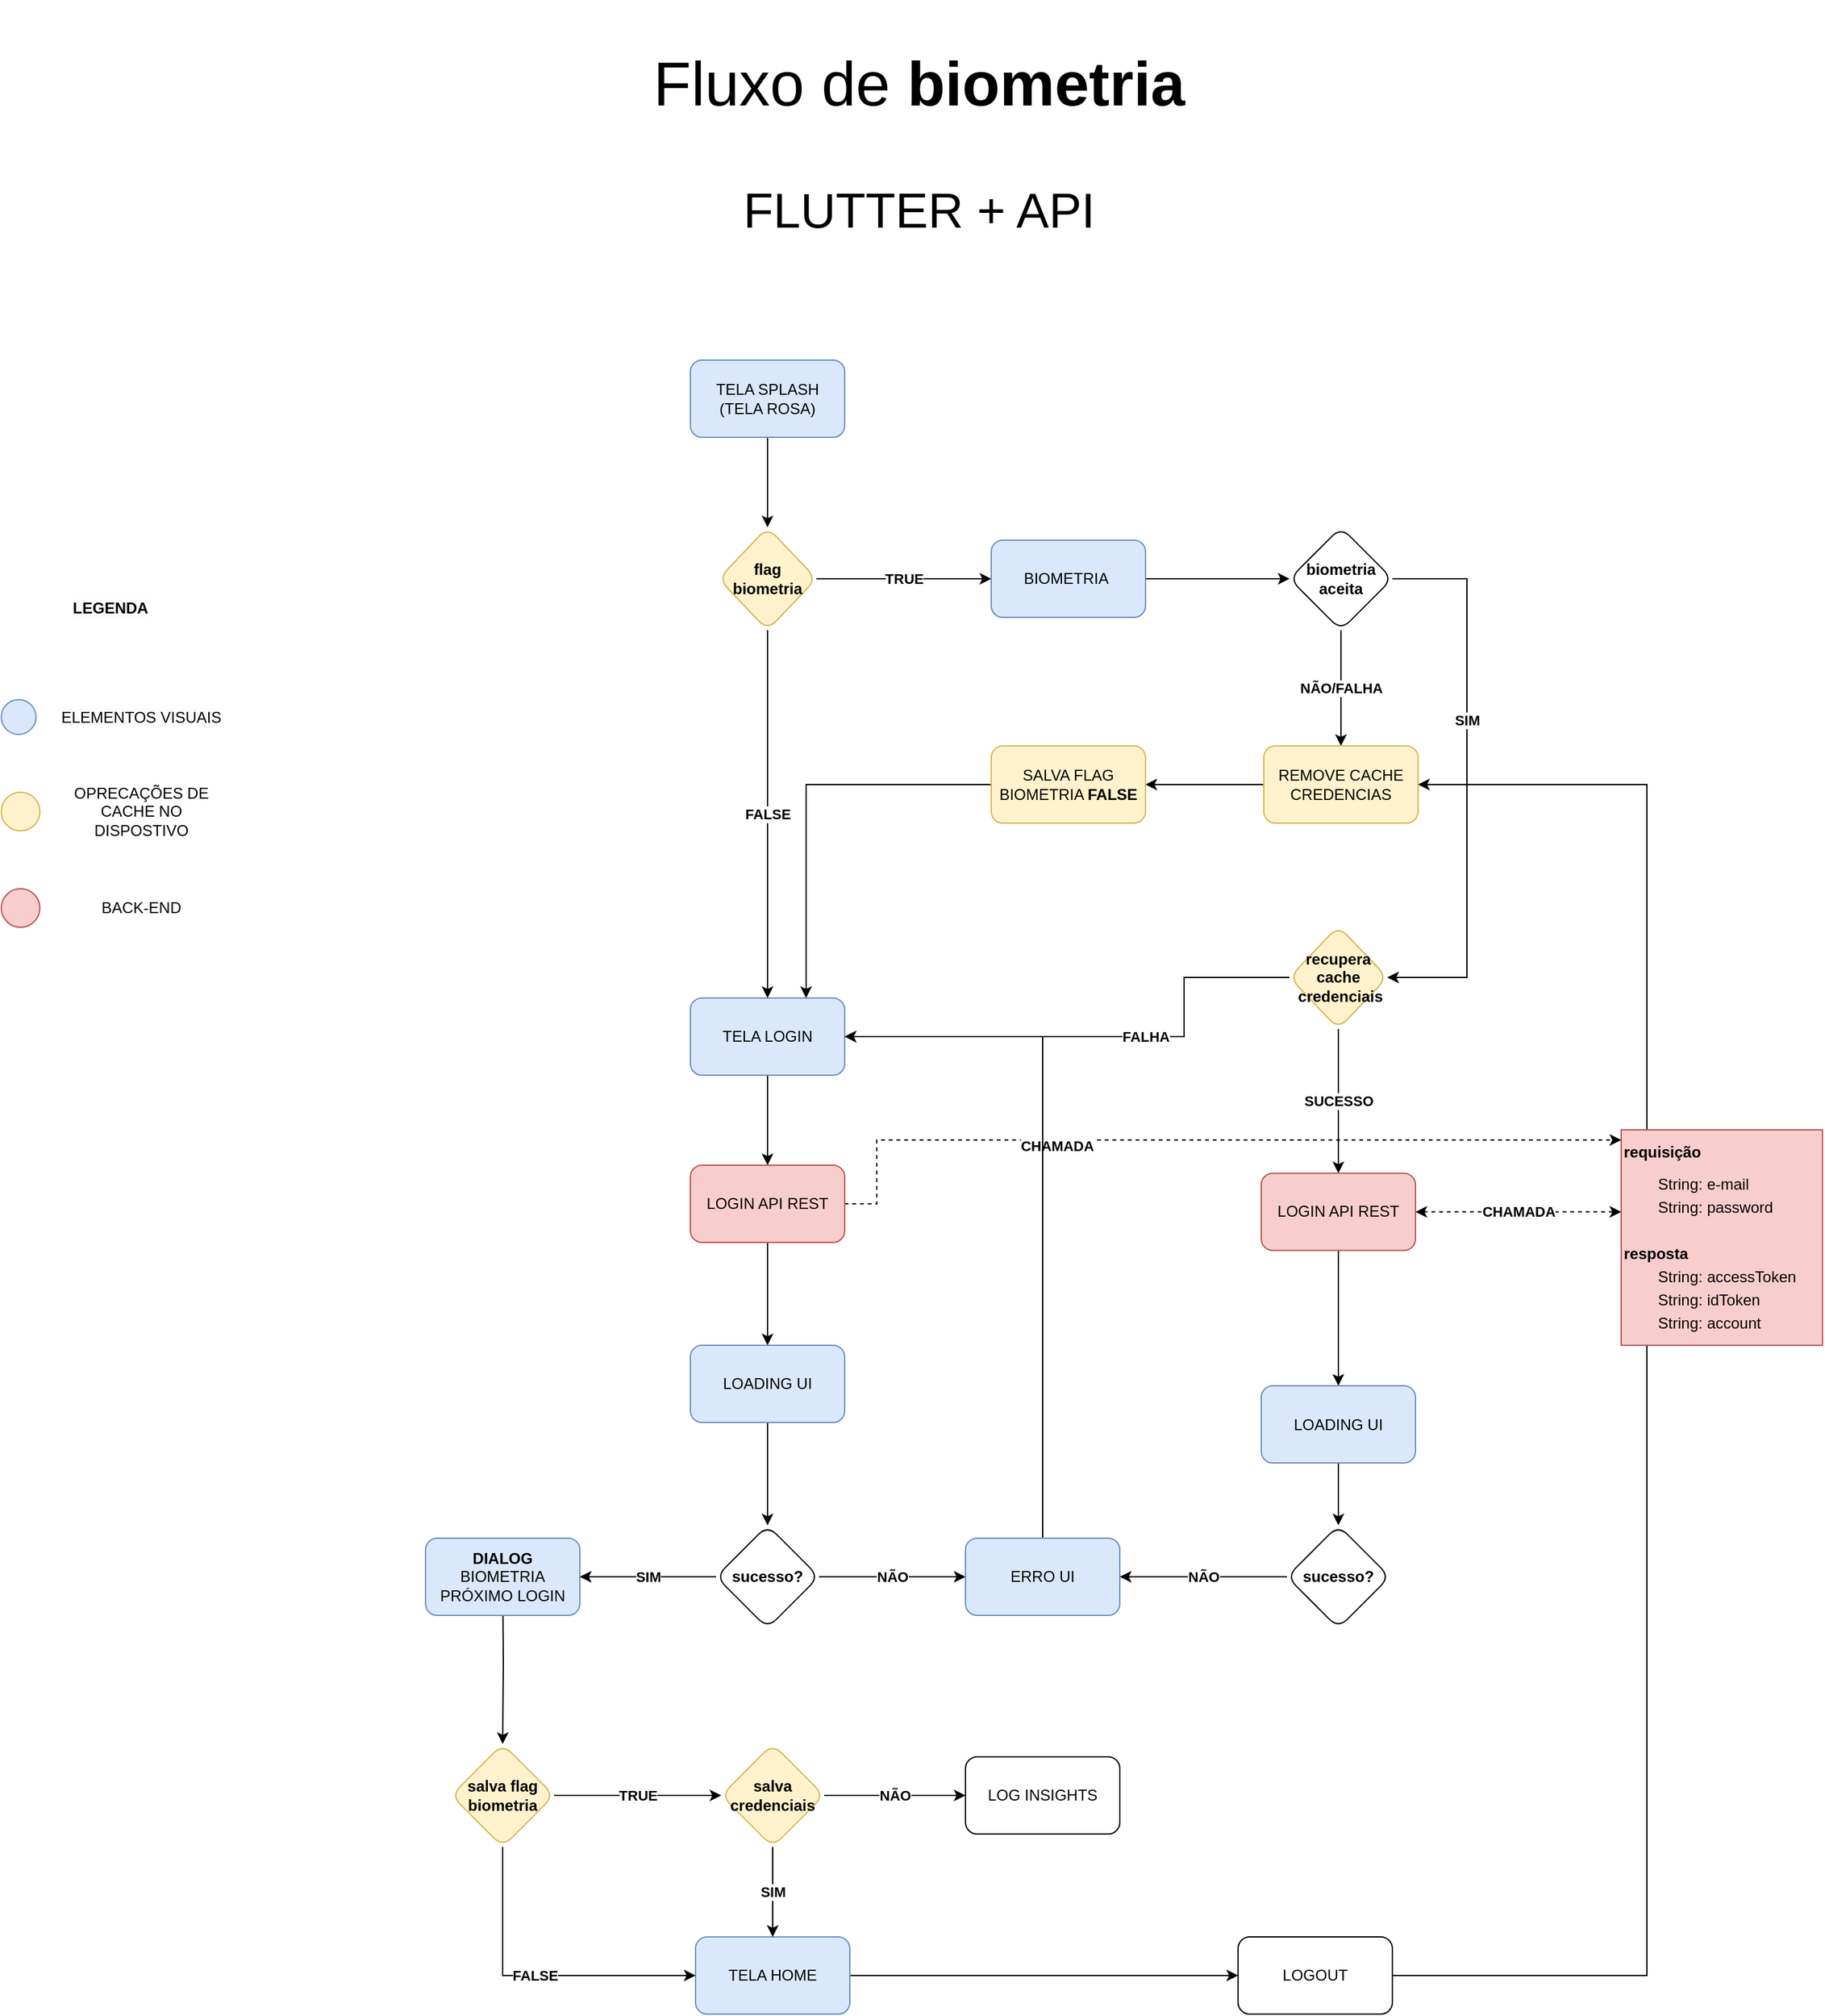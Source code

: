 <mxfile version="24.2.2" type="github">
  <diagram name="Page-1" id="6E-tuXSWwEvXY_AY0PLX">
    <mxGraphModel dx="3033" dy="3404" grid="1" gridSize="10" guides="1" tooltips="1" connect="1" arrows="1" fold="1" page="1" pageScale="1" pageWidth="827" pageHeight="1169" math="0" shadow="0">
      <root>
        <mxCell id="0" />
        <mxCell id="1" parent="0" />
        <mxCell id="qPOd8B_Op5KwaBinqcUg-231" style="edgeStyle=orthogonalEdgeStyle;rounded=0;orthogonalLoop=1;jettySize=auto;html=1;entryX=1;entryY=0.5;entryDx=0;entryDy=0;" parent="1" source="qPOd8B_Op5KwaBinqcUg-229" target="qPOd8B_Op5KwaBinqcUg-214" edge="1">
          <mxGeometry relative="1" as="geometry">
            <Array as="points">
              <mxPoint x="560" y="-391" />
              <mxPoint x="560" y="-1317" />
            </Array>
          </mxGeometry>
        </mxCell>
        <mxCell id="qPOd8B_Op5KwaBinqcUg-134" value="" style="group" parent="1" vertex="1" connectable="0">
          <mxGeometry x="-720" y="-1477" width="174" height="278.5" as="geometry" />
        </mxCell>
        <mxCell id="qPOd8B_Op5KwaBinqcUg-3" value="" style="ellipse;whiteSpace=wrap;html=1;aspect=fixed;fillColor=#dae8fc;strokeColor=#6c8ebf;container=0;" parent="qPOd8B_Op5KwaBinqcUg-134" vertex="1">
          <mxGeometry y="94" width="27" height="27" as="geometry" />
        </mxCell>
        <mxCell id="qPOd8B_Op5KwaBinqcUg-22" value="" style="ellipse;whiteSpace=wrap;html=1;aspect=fixed;fillColor=#fff2cc;strokeColor=#d6b656;container=0;" parent="qPOd8B_Op5KwaBinqcUg-134" vertex="1">
          <mxGeometry y="166" width="30" height="30" as="geometry" />
        </mxCell>
        <mxCell id="qPOd8B_Op5KwaBinqcUg-24" value="OPRECAÇÕES DE CACHE NO DISPOSTIVO" style="text;html=1;align=center;verticalAlign=middle;whiteSpace=wrap;rounded=0;container=0;" parent="qPOd8B_Op5KwaBinqcUg-134" vertex="1">
          <mxGeometry x="44" y="158.5" width="130" height="45" as="geometry" />
        </mxCell>
        <mxCell id="qPOd8B_Op5KwaBinqcUg-25" value="&lt;span style=&quot;caret-color: rgb(0, 0, 0); color: rgb(0, 0, 0); font-family: Helvetica; font-size: 12px; font-style: normal; font-variant-caps: normal; font-weight: 400; letter-spacing: normal; orphans: auto; text-align: center; text-indent: 0px; text-transform: none; white-space: normal; widows: auto; word-spacing: 0px; -webkit-text-stroke-width: 0px; background-color: rgb(251, 251, 251); text-decoration: none; display: inline !important; float: none;&quot;&gt;ELEMENTOS VISUAIS&lt;/span&gt;" style="text;html=1;align=center;verticalAlign=middle;whiteSpace=wrap;rounded=0;container=0;" parent="qPOd8B_Op5KwaBinqcUg-134" vertex="1">
          <mxGeometry x="44" y="85" width="130" height="45" as="geometry" />
        </mxCell>
        <mxCell id="qPOd8B_Op5KwaBinqcUg-69" value="" style="ellipse;whiteSpace=wrap;html=1;aspect=fixed;fillColor=#f8cecc;strokeColor=#b85450;container=0;" parent="qPOd8B_Op5KwaBinqcUg-134" vertex="1">
          <mxGeometry y="241" width="30" height="30" as="geometry" />
        </mxCell>
        <mxCell id="qPOd8B_Op5KwaBinqcUg-70" value="BACK-END" style="text;html=1;align=center;verticalAlign=middle;whiteSpace=wrap;rounded=0;container=0;" parent="qPOd8B_Op5KwaBinqcUg-134" vertex="1">
          <mxGeometry x="44" y="233.5" width="130" height="45" as="geometry" />
        </mxCell>
        <mxCell id="qPOd8B_Op5KwaBinqcUg-133" value="&lt;span style=&quot;caret-color: rgb(0, 0, 0); color: rgb(0, 0, 0); font-family: Helvetica; font-size: 12px; font-style: normal; font-variant-caps: normal; letter-spacing: normal; text-align: center; text-indent: 0px; text-transform: none; white-space: normal; word-spacing: 0px; -webkit-text-stroke-width: 0px; background-color: rgb(251, 251, 251); text-decoration: none; float: none; display: inline !important;&quot;&gt;&lt;b&gt;LEGENDA&lt;/b&gt;&lt;/span&gt;" style="text;html=1;align=center;verticalAlign=middle;whiteSpace=wrap;rounded=0;container=0;" parent="qPOd8B_Op5KwaBinqcUg-134" vertex="1">
          <mxGeometry x="20" width="130" height="45" as="geometry" />
        </mxCell>
        <mxCell id="qPOd8B_Op5KwaBinqcUg-74" value="&lt;h1 style=&quot;margin-top: 0px; line-height: 50%;&quot;&gt;&lt;font style=&quot;font-size: 12px;&quot;&gt;requisição&lt;br&gt;&lt;/font&gt;&lt;/h1&gt;&lt;p style=&quot;line-height: 50%;&quot;&gt;&lt;font style=&quot;font-size: 12px;&quot;&gt;&lt;span style=&quot;white-space: pre;&quot;&gt;&#x9;String: e-mail&lt;/span&gt;&lt;br&gt;&lt;/font&gt;&lt;/p&gt;&lt;p style=&quot;line-height: 50%;&quot;&gt;&lt;span style=&quot;white-space: pre;&quot;&gt;&lt;font style=&quot;font-size: 12px;&quot;&gt;&lt;span style=&quot;white-space: pre;&quot;&gt;&lt;font style=&quot;font-size: 12px;&quot;&gt;&#x9;String: password&lt;/font&gt;&lt;/span&gt;&lt;br&gt;&lt;/font&gt;&lt;/span&gt;&lt;/p&gt;&lt;p style=&quot;line-height: 50%;&quot;&gt;&lt;span style=&quot;white-space: pre;&quot;&gt;&lt;span style=&quot;white-space: pre;&quot;&gt;&lt;font style=&quot;font-size: 12px;&quot;&gt;&lt;br&gt;&lt;/font&gt;&lt;/span&gt;&lt;/span&gt;&lt;/p&gt;&lt;p style=&quot;line-height: 50%;&quot;&gt;&lt;font style=&quot;font-size: 12px;&quot;&gt;&lt;b&gt;resposta&lt;/b&gt;&lt;/font&gt;&lt;/p&gt;&lt;p style=&quot;line-height: 50%;&quot;&gt;&lt;font style=&quot;font-size: 12px;&quot;&gt;&lt;span style=&quot;white-space: pre;&quot;&gt;&#x9;String: accessToken&lt;/span&gt;&lt;br&gt;&lt;/font&gt;&lt;/p&gt;&lt;p style=&quot;line-height: 50%;&quot;&gt;&lt;span style=&quot;white-space: pre;&quot;&gt;&lt;font style=&quot;font-size: 12px;&quot;&gt;&#x9;String: idToken&lt;/font&gt;&lt;/span&gt;&lt;/p&gt;&lt;p style=&quot;line-height: 50%;&quot;&gt;&lt;span style=&quot;white-space: pre;&quot;&gt;&lt;font style=&quot;font-size: 12px;&quot;&gt;&lt;span style=&quot;white-space: pre;&quot;&gt;&#x9;String: account&lt;/span&gt;&lt;br&gt;&lt;/font&gt;&lt;/span&gt;&lt;/p&gt;&lt;p style=&quot;line-height: 50%;&quot;&gt;&lt;span style=&quot;white-space: pre;&quot;&gt;&lt;font style=&quot;font-size: 12px;&quot;&gt;&#x9;&lt;/font&gt;&lt;/span&gt;&lt;br&gt;&lt;/p&gt;" style="text;html=1;whiteSpace=wrap;overflow=hidden;rounded=0;fillColor=#f8cecc;strokeColor=#b85450;" parent="1" vertex="1">
          <mxGeometry x="540" y="-1048.5" width="156.56" height="167.5" as="geometry" />
        </mxCell>
        <mxCell id="qPOd8B_Op5KwaBinqcUg-179" style="edgeStyle=orthogonalEdgeStyle;rounded=0;orthogonalLoop=1;jettySize=auto;html=1;dashed=1;startArrow=classic;startFill=1;entryX=0.016;entryY=0.047;entryDx=0;entryDy=0;entryPerimeter=0;" parent="1" edge="1">
          <mxGeometry relative="1" as="geometry">
            <mxPoint x="-112.5" y="-991.043" as="sourcePoint" />
            <mxPoint x="540.005" y="-1040.628" as="targetPoint" />
            <Array as="points">
              <mxPoint x="-39" y="-991" />
              <mxPoint x="-39" y="-1041" />
            </Array>
          </mxGeometry>
        </mxCell>
        <mxCell id="qPOd8B_Op5KwaBinqcUg-180" value="&lt;b&gt;CHAMADA&lt;/b&gt;" style="edgeLabel;html=1;align=center;verticalAlign=middle;resizable=0;points=[];" parent="qPOd8B_Op5KwaBinqcUg-179" vertex="1" connectable="0">
          <mxGeometry x="-0.152" y="-4" relative="1" as="geometry">
            <mxPoint x="-35" as="offset" />
          </mxGeometry>
        </mxCell>
        <mxCell id="qPOd8B_Op5KwaBinqcUg-45" value="" style="edgeStyle=orthogonalEdgeStyle;rounded=0;orthogonalLoop=1;jettySize=auto;html=1;" parent="1" source="qPOd8B_Op5KwaBinqcUg-1" target="qPOd8B_Op5KwaBinqcUg-44" edge="1">
          <mxGeometry relative="1" as="geometry" />
        </mxCell>
        <mxCell id="qPOd8B_Op5KwaBinqcUg-1" value="TELA SPLASH&lt;div&gt;(TELA ROSA)&lt;/div&gt;" style="rounded=1;whiteSpace=wrap;html=1;fillColor=#dae8fc;strokeColor=#6c8ebf;" parent="1" vertex="1">
          <mxGeometry x="-184" y="-1647" width="120" height="60" as="geometry" />
        </mxCell>
        <mxCell id="qPOd8B_Op5KwaBinqcUg-72" value="" style="edgeStyle=orthogonalEdgeStyle;rounded=0;orthogonalLoop=1;jettySize=auto;html=1;" parent="1" source="qPOd8B_Op5KwaBinqcUg-33" target="qPOd8B_Op5KwaBinqcUg-71" edge="1">
          <mxGeometry relative="1" as="geometry" />
        </mxCell>
        <mxCell id="qPOd8B_Op5KwaBinqcUg-33" value="TELA LOGIN" style="rounded=1;whiteSpace=wrap;html=1;fillColor=#dae8fc;strokeColor=#6c8ebf;" parent="1" vertex="1">
          <mxGeometry x="-184" y="-1151" width="120" height="60" as="geometry" />
        </mxCell>
        <mxCell id="qPOd8B_Op5KwaBinqcUg-49" value="&lt;b&gt;FALSE&lt;/b&gt;" style="edgeStyle=orthogonalEdgeStyle;rounded=0;orthogonalLoop=1;jettySize=auto;html=1;entryX=0.5;entryY=0;entryDx=0;entryDy=0;" parent="1" source="qPOd8B_Op5KwaBinqcUg-44" target="qPOd8B_Op5KwaBinqcUg-33" edge="1">
          <mxGeometry relative="1" as="geometry" />
        </mxCell>
        <mxCell id="qPOd8B_Op5KwaBinqcUg-209" value="&lt;b&gt;TRUE&lt;/b&gt;" style="edgeStyle=orthogonalEdgeStyle;rounded=0;orthogonalLoop=1;jettySize=auto;html=1;entryX=0;entryY=0.5;entryDx=0;entryDy=0;" parent="1" source="qPOd8B_Op5KwaBinqcUg-44" target="qPOd8B_Op5KwaBinqcUg-210" edge="1">
          <mxGeometry relative="1" as="geometry">
            <mxPoint x="100" y="-1287.0" as="targetPoint" />
          </mxGeometry>
        </mxCell>
        <mxCell id="qPOd8B_Op5KwaBinqcUg-44" value="&lt;div&gt;&lt;b&gt;flag&lt;/b&gt;&lt;/div&gt;&lt;b&gt;biometria&lt;/b&gt;" style="rhombus;whiteSpace=wrap;html=1;fillColor=#fff2cc;strokeColor=#d6b656;rounded=1;" parent="1" vertex="1">
          <mxGeometry x="-162" y="-1517" width="76" height="80" as="geometry" />
        </mxCell>
        <mxCell id="qPOd8B_Op5KwaBinqcUg-230" value="" style="edgeStyle=orthogonalEdgeStyle;rounded=0;orthogonalLoop=1;jettySize=auto;html=1;" parent="1" source="qPOd8B_Op5KwaBinqcUg-54" target="qPOd8B_Op5KwaBinqcUg-229" edge="1">
          <mxGeometry relative="1" as="geometry" />
        </mxCell>
        <mxCell id="qPOd8B_Op5KwaBinqcUg-54" value="TELA HOME" style="rounded=1;whiteSpace=wrap;html=1;fillColor=#dae8fc;strokeColor=#6c8ebf;" parent="1" vertex="1">
          <mxGeometry x="-180" y="-421" width="120" height="60" as="geometry" />
        </mxCell>
        <mxCell id="qPOd8B_Op5KwaBinqcUg-182" value="SUCESSO" style="edgeStyle=orthogonalEdgeStyle;rounded=0;orthogonalLoop=1;jettySize=auto;html=1;fontStyle=1" parent="1" source="qPOd8B_Op5KwaBinqcUg-55" target="qPOd8B_Op5KwaBinqcUg-181" edge="1">
          <mxGeometry relative="1" as="geometry" />
        </mxCell>
        <mxCell id="qPOd8B_Op5KwaBinqcUg-196" value="&lt;b&gt;FALHA&lt;/b&gt;" style="edgeStyle=orthogonalEdgeStyle;rounded=0;orthogonalLoop=1;jettySize=auto;html=1;" parent="1" source="qPOd8B_Op5KwaBinqcUg-55" target="qPOd8B_Op5KwaBinqcUg-33" edge="1">
          <mxGeometry x="-0.194" relative="1" as="geometry">
            <mxPoint x="374" y="-1287.0" as="targetPoint" />
            <Array as="points">
              <mxPoint x="200" y="-1167" />
              <mxPoint x="200" y="-1121" />
            </Array>
            <mxPoint as="offset" />
          </mxGeometry>
        </mxCell>
        <mxCell id="qPOd8B_Op5KwaBinqcUg-55" value="&lt;b&gt;recupera cache&lt;/b&gt;&lt;div&gt;&lt;b&gt;&amp;nbsp;credenciais&lt;/b&gt;&lt;/div&gt;" style="rhombus;whiteSpace=wrap;html=1;fillColor=#fff2cc;strokeColor=#d6b656;rounded=1;" parent="1" vertex="1">
          <mxGeometry x="282" y="-1207" width="76" height="80" as="geometry" />
        </mxCell>
        <mxCell id="qPOd8B_Op5KwaBinqcUg-77" value="" style="edgeStyle=orthogonalEdgeStyle;rounded=0;orthogonalLoop=1;jettySize=auto;html=1;entryX=0.5;entryY=0;entryDx=0;entryDy=0;" parent="1" source="qPOd8B_Op5KwaBinqcUg-71" target="qPOd8B_Op5KwaBinqcUg-92" edge="1">
          <mxGeometry relative="1" as="geometry">
            <mxPoint x="-124" y="-891" as="targetPoint" />
          </mxGeometry>
        </mxCell>
        <mxCell id="qPOd8B_Op5KwaBinqcUg-71" value="LOGIN API REST" style="whiteSpace=wrap;html=1;fillColor=#f8cecc;strokeColor=#b85450;rounded=1;" parent="1" vertex="1">
          <mxGeometry x="-184" y="-1021" width="120" height="60" as="geometry" />
        </mxCell>
        <mxCell id="qPOd8B_Op5KwaBinqcUg-85" style="edgeStyle=orthogonalEdgeStyle;rounded=0;orthogonalLoop=1;jettySize=auto;html=1;entryX=0.5;entryY=0;entryDx=0;entryDy=0;" parent="1" target="qPOd8B_Op5KwaBinqcUg-87" edge="1">
          <mxGeometry relative="1" as="geometry">
            <mxPoint x="-330" y="-701" as="sourcePoint" />
          </mxGeometry>
        </mxCell>
        <mxCell id="qPOd8B_Op5KwaBinqcUg-86" value="&lt;b&gt;DIALOG&lt;/b&gt;&lt;div&gt; BIOMETRIA PRÓXIMO LOGIN&lt;/div&gt;" style="rounded=1;whiteSpace=wrap;html=1;fillColor=#dae8fc;strokeColor=#6c8ebf;" parent="1" vertex="1">
          <mxGeometry x="-390" y="-731" width="120" height="60" as="geometry" />
        </mxCell>
        <mxCell id="qPOd8B_Op5KwaBinqcUg-99" value="&lt;b&gt;TRUE&lt;/b&gt;" style="edgeStyle=orthogonalEdgeStyle;rounded=0;orthogonalLoop=1;jettySize=auto;html=1;entryX=0;entryY=0.5;entryDx=0;entryDy=0;" parent="1" source="qPOd8B_Op5KwaBinqcUg-87" target="qPOd8B_Op5KwaBinqcUg-100" edge="1">
          <mxGeometry relative="1" as="geometry">
            <mxPoint x="-180" y="-531" as="targetPoint" />
          </mxGeometry>
        </mxCell>
        <mxCell id="qPOd8B_Op5KwaBinqcUg-116" value="&lt;b&gt;FALSE&lt;/b&gt;" style="edgeStyle=orthogonalEdgeStyle;rounded=0;orthogonalLoop=1;jettySize=auto;html=1;" parent="1" source="qPOd8B_Op5KwaBinqcUg-87" target="qPOd8B_Op5KwaBinqcUg-54" edge="1">
          <mxGeometry relative="1" as="geometry">
            <Array as="points">
              <mxPoint x="-330" y="-391" />
            </Array>
          </mxGeometry>
        </mxCell>
        <mxCell id="qPOd8B_Op5KwaBinqcUg-87" value="salva flag biometria" style="rhombus;whiteSpace=wrap;html=1;fillColor=#fff2cc;strokeColor=#d6b656;rounded=1;fontStyle=1" parent="1" vertex="1">
          <mxGeometry x="-370" y="-571" width="80" height="80" as="geometry" />
        </mxCell>
        <mxCell id="qPOd8B_Op5KwaBinqcUg-88" value="&lt;b&gt;SIM&lt;/b&gt;" style="edgeStyle=orthogonalEdgeStyle;rounded=0;orthogonalLoop=1;jettySize=auto;html=1;" parent="1" source="qPOd8B_Op5KwaBinqcUg-90" target="qPOd8B_Op5KwaBinqcUg-86" edge="1">
          <mxGeometry relative="1" as="geometry">
            <mxPoint x="-244" y="-701" as="targetPoint" />
          </mxGeometry>
        </mxCell>
        <mxCell id="qPOd8B_Op5KwaBinqcUg-89" value="&lt;b&gt;NÃO&lt;/b&gt;" style="edgeStyle=orthogonalEdgeStyle;rounded=0;orthogonalLoop=1;jettySize=auto;html=1;" parent="1" source="qPOd8B_Op5KwaBinqcUg-90" target="qPOd8B_Op5KwaBinqcUg-91" edge="1">
          <mxGeometry relative="1" as="geometry" />
        </mxCell>
        <mxCell id="qPOd8B_Op5KwaBinqcUg-90" value="&lt;b&gt;sucesso?&lt;/b&gt;" style="rhombus;whiteSpace=wrap;html=1;rounded=1;" parent="1" vertex="1">
          <mxGeometry x="-164" y="-741" width="80" height="80" as="geometry" />
        </mxCell>
        <mxCell id="qPOd8B_Op5KwaBinqcUg-113" value="" style="edgeStyle=orthogonalEdgeStyle;rounded=0;orthogonalLoop=1;jettySize=auto;html=1;entryX=1;entryY=0.5;entryDx=0;entryDy=0;" parent="1" source="qPOd8B_Op5KwaBinqcUg-91" target="qPOd8B_Op5KwaBinqcUg-33" edge="1">
          <mxGeometry x="0.001" relative="1" as="geometry">
            <mxPoint x="90" y="-1131" as="targetPoint" />
            <Array as="points">
              <mxPoint x="90" y="-1121" />
            </Array>
            <mxPoint as="offset" />
          </mxGeometry>
        </mxCell>
        <mxCell id="qPOd8B_Op5KwaBinqcUg-91" value="ERRO UI" style="whiteSpace=wrap;html=1;fillColor=#dae8fc;strokeColor=#6c8ebf;rounded=1;" parent="1" vertex="1">
          <mxGeometry x="30" y="-731" width="120" height="60" as="geometry" />
        </mxCell>
        <mxCell id="qPOd8B_Op5KwaBinqcUg-94" style="edgeStyle=orthogonalEdgeStyle;rounded=0;orthogonalLoop=1;jettySize=auto;html=1;" parent="1" source="qPOd8B_Op5KwaBinqcUg-92" target="qPOd8B_Op5KwaBinqcUg-90" edge="1">
          <mxGeometry relative="1" as="geometry" />
        </mxCell>
        <mxCell id="qPOd8B_Op5KwaBinqcUg-92" value="LOADING UI" style="whiteSpace=wrap;html=1;fillColor=#dae8fc;strokeColor=#6c8ebf;rounded=1;" parent="1" vertex="1">
          <mxGeometry x="-184" y="-881" width="120" height="60" as="geometry" />
        </mxCell>
        <mxCell id="qPOd8B_Op5KwaBinqcUg-121" value="&lt;b&gt;NÃO&lt;/b&gt;" style="edgeStyle=orthogonalEdgeStyle;rounded=0;orthogonalLoop=1;jettySize=auto;html=1;" parent="1" source="qPOd8B_Op5KwaBinqcUg-100" target="qPOd8B_Op5KwaBinqcUg-120" edge="1">
          <mxGeometry relative="1" as="geometry" />
        </mxCell>
        <mxCell id="qPOd8B_Op5KwaBinqcUg-227" value="&lt;b&gt;SIM&lt;/b&gt;" style="edgeStyle=orthogonalEdgeStyle;rounded=0;orthogonalLoop=1;jettySize=auto;html=1;" parent="1" source="qPOd8B_Op5KwaBinqcUg-100" target="qPOd8B_Op5KwaBinqcUg-54" edge="1">
          <mxGeometry relative="1" as="geometry" />
        </mxCell>
        <mxCell id="qPOd8B_Op5KwaBinqcUg-100" value="&lt;b&gt;salva credenciais&lt;/b&gt;" style="rhombus;whiteSpace=wrap;html=1;fillColor=#fff2cc;strokeColor=#d6b656;rounded=1;" parent="1" vertex="1">
          <mxGeometry x="-160" y="-571" width="80" height="80" as="geometry" />
        </mxCell>
        <mxCell id="qPOd8B_Op5KwaBinqcUg-183" value="&lt;b style=&quot;caret-color: rgb(0, 0, 0); color: rgb(0, 0, 0); font-family: Helvetica; font-size: 11px; font-style: normal; font-variant-caps: normal; letter-spacing: normal; orphans: auto; text-align: center; text-indent: 0px; text-transform: none; white-space: nowrap; widows: auto; word-spacing: 0px; -webkit-text-stroke-width: 0px; background-color: rgb(255, 255, 255); text-decoration: none;&quot;&gt;CHAMADA&lt;/b&gt;" style="edgeStyle=orthogonalEdgeStyle;rounded=0;orthogonalLoop=1;jettySize=auto;html=1;startArrow=classic;startFill=1;dashed=1;" parent="1" source="qPOd8B_Op5KwaBinqcUg-181" target="qPOd8B_Op5KwaBinqcUg-74" edge="1">
          <mxGeometry relative="1" as="geometry">
            <Array as="points">
              <mxPoint x="490" y="-985" />
              <mxPoint x="490" y="-985" />
            </Array>
          </mxGeometry>
        </mxCell>
        <mxCell id="qPOd8B_Op5KwaBinqcUg-193" style="edgeStyle=orthogonalEdgeStyle;rounded=0;orthogonalLoop=1;jettySize=auto;html=1;" parent="1" source="qPOd8B_Op5KwaBinqcUg-181" target="qPOd8B_Op5KwaBinqcUg-192" edge="1">
          <mxGeometry relative="1" as="geometry" />
        </mxCell>
        <mxCell id="qPOd8B_Op5KwaBinqcUg-181" value="LOGIN API REST" style="whiteSpace=wrap;html=1;fillColor=#f8cecc;strokeColor=#b85450;rounded=1;" parent="1" vertex="1">
          <mxGeometry x="260" y="-1014.75" width="120" height="60" as="geometry" />
        </mxCell>
        <mxCell id="qPOd8B_Op5KwaBinqcUg-189" value="&lt;b&gt;NÃO&lt;/b&gt;" style="edgeStyle=orthogonalEdgeStyle;rounded=0;orthogonalLoop=1;jettySize=auto;html=1;" parent="1" source="qPOd8B_Op5KwaBinqcUg-185" target="qPOd8B_Op5KwaBinqcUg-91" edge="1">
          <mxGeometry relative="1" as="geometry" />
        </mxCell>
        <mxCell id="qPOd8B_Op5KwaBinqcUg-185" value="&lt;b&gt;sucesso?&lt;/b&gt;" style="rhombus;whiteSpace=wrap;html=1;rounded=1;" parent="1" vertex="1">
          <mxGeometry x="280" y="-741" width="80" height="80" as="geometry" />
        </mxCell>
        <mxCell id="qPOd8B_Op5KwaBinqcUg-120" value="LOG INSIGHTS" style="whiteSpace=wrap;html=1;rounded=1;" parent="1" vertex="1">
          <mxGeometry x="30" y="-561" width="120" height="60" as="geometry" />
        </mxCell>
        <mxCell id="qPOd8B_Op5KwaBinqcUg-194" style="edgeStyle=orthogonalEdgeStyle;rounded=0;orthogonalLoop=1;jettySize=auto;html=1;" parent="1" source="qPOd8B_Op5KwaBinqcUg-192" target="qPOd8B_Op5KwaBinqcUg-185" edge="1">
          <mxGeometry relative="1" as="geometry" />
        </mxCell>
        <mxCell id="qPOd8B_Op5KwaBinqcUg-192" value="LOADING UI" style="whiteSpace=wrap;html=1;fillColor=#dae8fc;strokeColor=#6c8ebf;rounded=1;" parent="1" vertex="1">
          <mxGeometry x="260" y="-849.5" width="120" height="60" as="geometry" />
        </mxCell>
        <mxCell id="qPOd8B_Op5KwaBinqcUg-212" value="" style="edgeStyle=orthogonalEdgeStyle;rounded=0;orthogonalLoop=1;jettySize=auto;html=1;" parent="1" source="qPOd8B_Op5KwaBinqcUg-210" target="qPOd8B_Op5KwaBinqcUg-211" edge="1">
          <mxGeometry relative="1" as="geometry">
            <Array as="points">
              <mxPoint x="220" y="-1477" />
              <mxPoint x="220" y="-1477" />
            </Array>
          </mxGeometry>
        </mxCell>
        <mxCell id="qPOd8B_Op5KwaBinqcUg-210" value="BIOMETRIA&amp;nbsp;" style="whiteSpace=wrap;html=1;fillColor=#dae8fc;strokeColor=#6c8ebf;rounded=1;" parent="1" vertex="1">
          <mxGeometry x="50" y="-1507" width="120" height="60" as="geometry" />
        </mxCell>
        <mxCell id="qPOd8B_Op5KwaBinqcUg-213" value="&lt;b&gt;NÃO/FALHA&lt;/b&gt;" style="edgeStyle=orthogonalEdgeStyle;rounded=0;orthogonalLoop=1;jettySize=auto;html=1;" parent="1" source="qPOd8B_Op5KwaBinqcUg-211" target="qPOd8B_Op5KwaBinqcUg-214" edge="1">
          <mxGeometry relative="1" as="geometry">
            <mxPoint x="100" y="-1287.0" as="targetPoint" />
            <Array as="points">
              <mxPoint x="322" y="-1357" />
              <mxPoint x="322" y="-1357" />
            </Array>
          </mxGeometry>
        </mxCell>
        <mxCell id="qPOd8B_Op5KwaBinqcUg-224" value="&lt;b&gt;SIM&lt;/b&gt;" style="edgeStyle=orthogonalEdgeStyle;rounded=0;orthogonalLoop=1;jettySize=auto;html=1;entryX=1;entryY=0.5;entryDx=0;entryDy=0;" parent="1" source="qPOd8B_Op5KwaBinqcUg-211" target="qPOd8B_Op5KwaBinqcUg-55" edge="1">
          <mxGeometry x="-0.219" relative="1" as="geometry">
            <Array as="points">
              <mxPoint x="420" y="-1477" />
              <mxPoint x="420" y="-1167" />
            </Array>
            <mxPoint as="offset" />
          </mxGeometry>
        </mxCell>
        <mxCell id="qPOd8B_Op5KwaBinqcUg-211" value="&lt;b&gt;biometria aceita&lt;/b&gt;" style="rhombus;whiteSpace=wrap;html=1;rounded=1;" parent="1" vertex="1">
          <mxGeometry x="282" y="-1517" width="80" height="80" as="geometry" />
        </mxCell>
        <mxCell id="qPOd8B_Op5KwaBinqcUg-221" value="" style="edgeStyle=orthogonalEdgeStyle;rounded=0;orthogonalLoop=1;jettySize=auto;html=1;" parent="1" source="qPOd8B_Op5KwaBinqcUg-214" target="qPOd8B_Op5KwaBinqcUg-220" edge="1">
          <mxGeometry relative="1" as="geometry" />
        </mxCell>
        <mxCell id="qPOd8B_Op5KwaBinqcUg-214" value="REMOVE CACHE CREDENCIAS" style="whiteSpace=wrap;html=1;fillColor=#fff2cc;strokeColor=#d6b656;rounded=1;" parent="1" vertex="1">
          <mxGeometry x="262" y="-1347" width="120" height="60" as="geometry" />
        </mxCell>
        <mxCell id="qPOd8B_Op5KwaBinqcUg-222" style="edgeStyle=orthogonalEdgeStyle;rounded=0;orthogonalLoop=1;jettySize=auto;html=1;entryX=0.75;entryY=0;entryDx=0;entryDy=0;" parent="1" source="qPOd8B_Op5KwaBinqcUg-220" target="qPOd8B_Op5KwaBinqcUg-33" edge="1">
          <mxGeometry relative="1" as="geometry">
            <Array as="points">
              <mxPoint x="-94" y="-1317" />
            </Array>
          </mxGeometry>
        </mxCell>
        <mxCell id="qPOd8B_Op5KwaBinqcUg-220" value="SALVA FLAG BIOMETRIA &lt;b&gt;FALSE&lt;/b&gt;" style="whiteSpace=wrap;html=1;fillColor=#fff2cc;strokeColor=#d6b656;rounded=1;" parent="1" vertex="1">
          <mxGeometry x="50" y="-1347" width="120" height="60" as="geometry" />
        </mxCell>
        <mxCell id="qPOd8B_Op5KwaBinqcUg-229" value="LOGOUT" style="whiteSpace=wrap;html=1;rounded=1;" parent="1" vertex="1">
          <mxGeometry x="242" y="-421" width="120" height="60" as="geometry" />
        </mxCell>
        <mxCell id="qPOd8B_Op5KwaBinqcUg-234" value="" style="group" parent="1" vertex="1" connectable="0">
          <mxGeometry x="-340" y="-1927" width="668" height="199" as="geometry" />
        </mxCell>
        <mxCell id="qPOd8B_Op5KwaBinqcUg-128" value="Fluxo de &lt;b&gt;biometria&lt;/b&gt;" style="text;html=1;align=center;verticalAlign=middle;whiteSpace=wrap;rounded=0;fontSize=48;" parent="qPOd8B_Op5KwaBinqcUg-234" vertex="1">
          <mxGeometry width="668" height="130" as="geometry" />
        </mxCell>
        <mxCell id="qPOd8B_Op5KwaBinqcUg-233" value="&lt;font style=&quot;font-size: 38px;&quot;&gt;FLUTTER + API&lt;/font&gt;" style="text;html=1;align=center;verticalAlign=middle;whiteSpace=wrap;rounded=0;fontSize=48;" parent="qPOd8B_Op5KwaBinqcUg-234" vertex="1">
          <mxGeometry x="114" y="120" width="440" height="79" as="geometry" />
        </mxCell>
      </root>
    </mxGraphModel>
  </diagram>
</mxfile>
